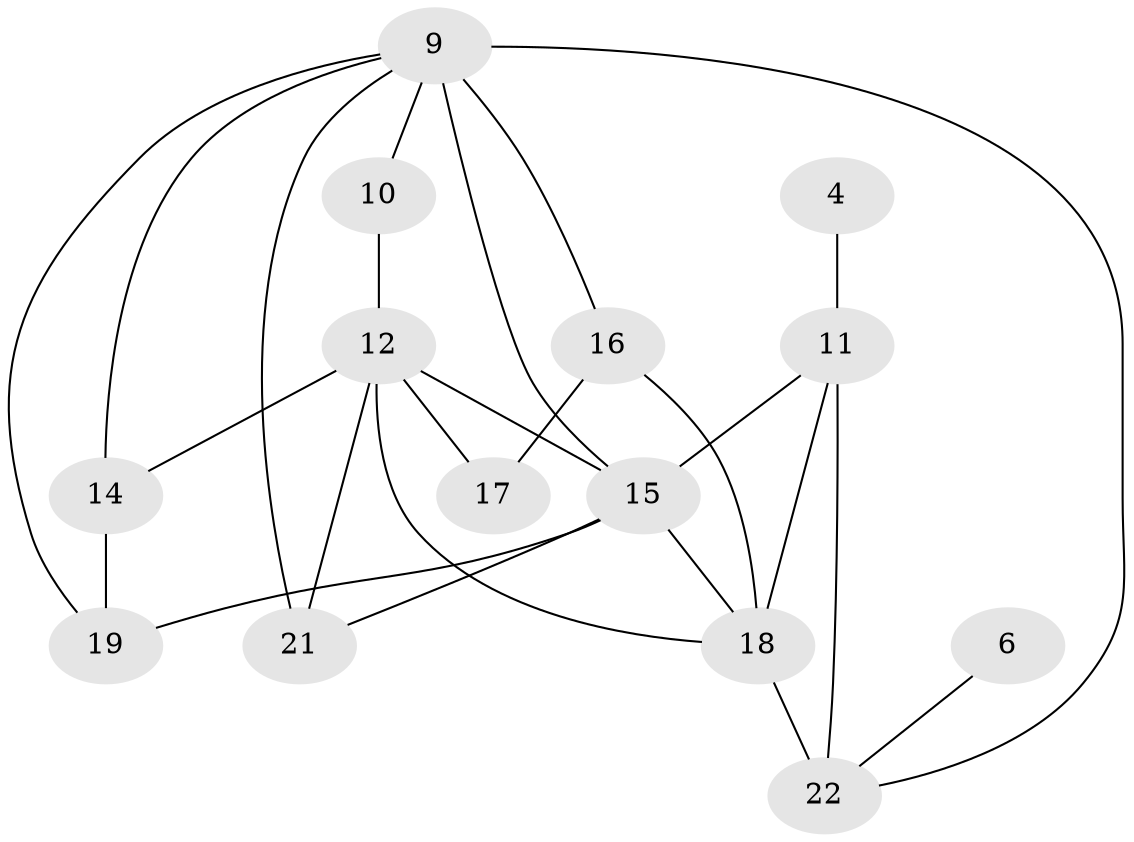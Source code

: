 // original degree distribution, {3: 0.18518518518518517, 1: 0.25925925925925924, 4: 0.16666666666666666, 2: 0.16666666666666666, 0: 0.1111111111111111, 6: 0.037037037037037035, 5: 0.05555555555555555, 7: 0.018518518518518517}
// Generated by graph-tools (version 1.1) at 2025/35/03/04/25 23:35:45]
// undirected, 14 vertices, 25 edges
graph export_dot {
  node [color=gray90,style=filled];
  4;
  6;
  9;
  10;
  11;
  12;
  14;
  15;
  16;
  17;
  18;
  19;
  21;
  22;
  4 -- 11 [weight=1.0];
  6 -- 22 [weight=1.0];
  9 -- 10 [weight=1.0];
  9 -- 14 [weight=1.0];
  9 -- 15 [weight=2.0];
  9 -- 16 [weight=1.0];
  9 -- 19 [weight=1.0];
  9 -- 21 [weight=1.0];
  9 -- 22 [weight=1.0];
  10 -- 12 [weight=1.0];
  11 -- 15 [weight=1.0];
  11 -- 18 [weight=1.0];
  11 -- 22 [weight=1.0];
  12 -- 14 [weight=2.0];
  12 -- 15 [weight=2.0];
  12 -- 17 [weight=1.0];
  12 -- 18 [weight=2.0];
  12 -- 21 [weight=1.0];
  14 -- 19 [weight=1.0];
  15 -- 18 [weight=1.0];
  15 -- 19 [weight=1.0];
  15 -- 21 [weight=1.0];
  16 -- 17 [weight=2.0];
  16 -- 18 [weight=2.0];
  18 -- 22 [weight=3.0];
}
